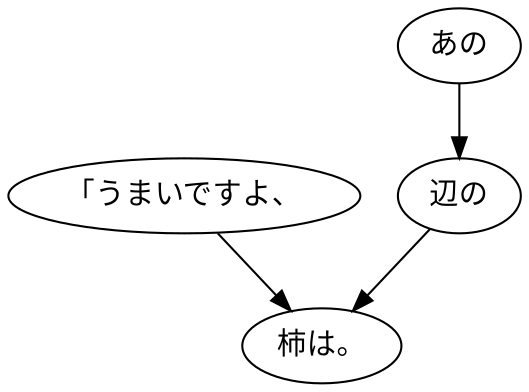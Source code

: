 digraph graph7956 {
	node0 [label="「うまいですよ、"];
	node1 [label="あの"];
	node2 [label="辺の"];
	node3 [label="柿は。"];
	node0 -> node3;
	node1 -> node2;
	node2 -> node3;
}

